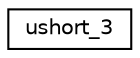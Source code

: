 digraph "Graphical Class Hierarchy"
{
  edge [fontname="Helvetica",fontsize="10",labelfontname="Helvetica",labelfontsize="10"];
  node [fontname="Helvetica",fontsize="10",shape=record];
  rankdir="LR";
  Node1 [label="ushort_3",height=0.2,width=0.4,color="black", fillcolor="white", style="filled",URL="$classushort__3.html"];
}
